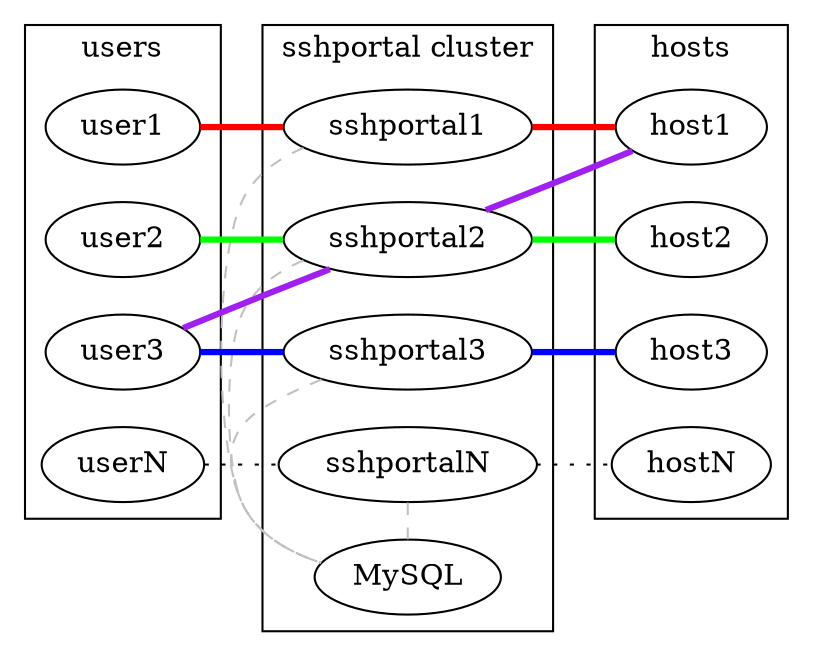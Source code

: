graph {
  rankdir=LR;
  subgraph cluster_sshportal {
    label="sshportal cluster";
    edge[style=dashed,color=grey,constraint=false];
    sshportal1; sshportal2; sshportal3; sshportalN;
    sshportal1 -- MySQL;
    sshportal2 -- MySQL;
    sshportal3 -- MySQL;
    sshportalN -- MySQL;
  }

  subgraph cluster_hosts {
    label="hosts";
    host1; host2; host3; hostN;
  }

  subgraph cluster_users {
    label="users";
    user1; user2; user3; userN;
  }

  {
    user1 -- sshportal1 -- host1[color=red,penwidth=3.0];
    user2 -- sshportal2 -- host2[color=green,penwidth=3.0];
    user3 -- sshportal3 -- host3[color=blue,penwidth=3.0];
    user3 -- sshportal2 -- host1[color=purple,penwidth=3.0];
    userN -- sshportalN -- hostN[style=dotted];
  }
}